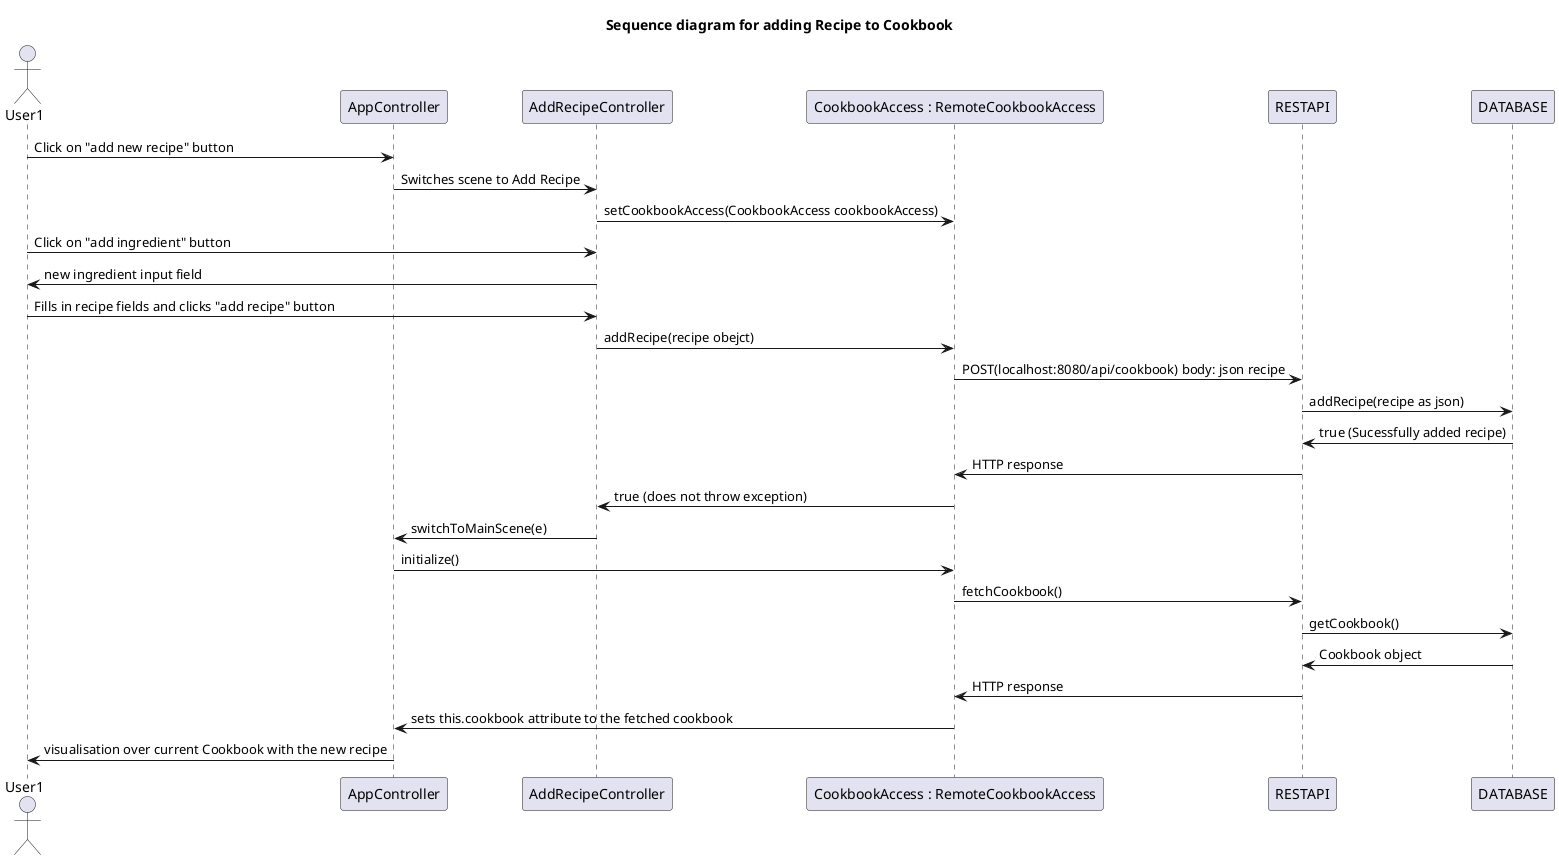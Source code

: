 @startuml sequenceDiagram

title Sequence diagram for adding Recipe to Cookbook

    actor User1
    User1 -> AppController: Click on "add new recipe" button
    AppController -> AddRecipeController: Switches scene to Add Recipe
    AddRecipeController -> "CookbookAccess : RemoteCookbookAccess": setCookbookAccess(CookbookAccess cookbookAccess)
    User1 -> AddRecipeController : Click on "add ingredient" button
    AddRecipeController -> User1 : new ingredient input field
    User1 -> AddRecipeController : Fills in recipe fields and clicks "add recipe" button
    AddRecipeController -> "CookbookAccess : RemoteCookbookAccess" : addRecipe(recipe obejct) 
    "CookbookAccess : RemoteCookbookAccess" -> RESTAPI: POST(localhost:8080/api/cookbook) body: json recipe
    RESTAPI -> DATABASE : addRecipe(recipe as json)
    DATABASE -> RESTAPI: true (Sucessfully added recipe)
    RESTAPI -> "CookbookAccess : RemoteCookbookAccess": HTTP response
    "CookbookAccess : RemoteCookbookAccess" -> AddRecipeController: true (does not throw exception)
    AddRecipeController -> AppController : switchToMainScene(e)

    AppController -> "CookbookAccess : RemoteCookbookAccess": initialize()
    "CookbookAccess : RemoteCookbookAccess" -> RESTAPI: fetchCookbook()
    RESTAPI -> DATABASE : getCookbook()
    DATABASE -> RESTAPI: Cookbook object
    RESTAPI -> "CookbookAccess : RemoteCookbookAccess": HTTP response
    "CookbookAccess : RemoteCookbookAccess" -> AppController: sets this.cookbook attribute to the fetched cookbook
    AppController -> User1: visualisation over current Cookbook with the new recipe
    
@enduml
